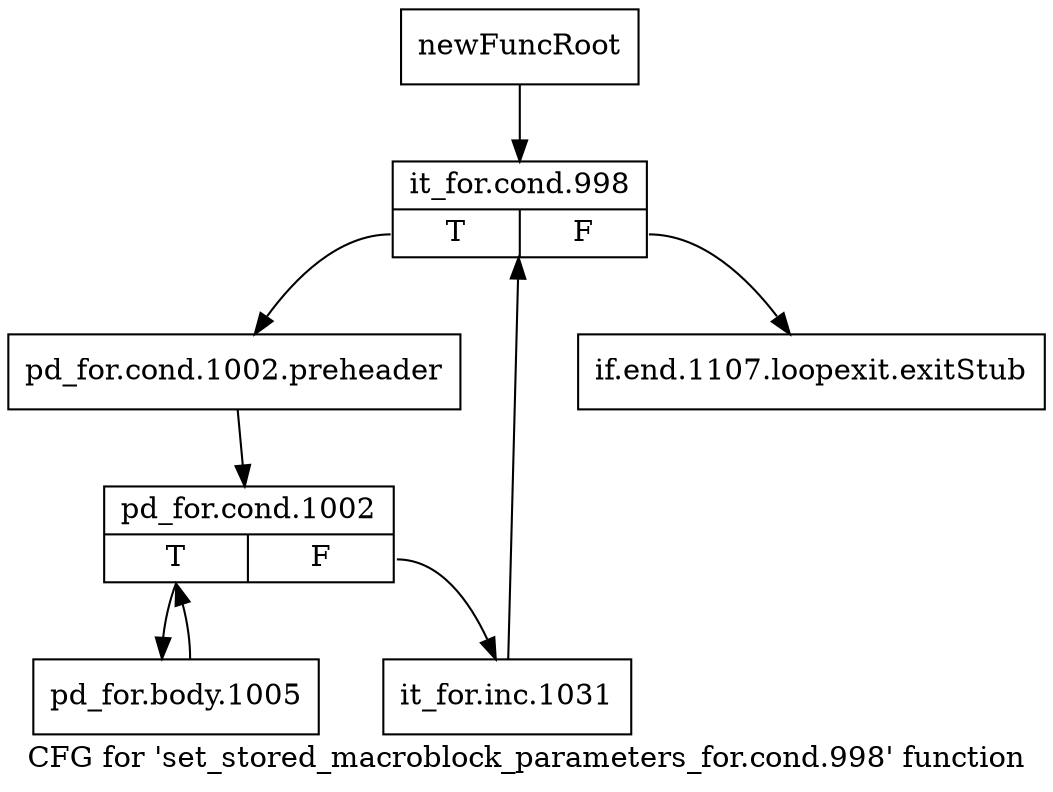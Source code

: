 digraph "CFG for 'set_stored_macroblock_parameters_for.cond.998' function" {
	label="CFG for 'set_stored_macroblock_parameters_for.cond.998' function";

	Node0x2c1fd90 [shape=record,label="{newFuncRoot}"];
	Node0x2c1fd90 -> Node0x2c1fe30;
	Node0x2c1fde0 [shape=record,label="{if.end.1107.loopexit.exitStub}"];
	Node0x2c1fe30 [shape=record,label="{it_for.cond.998|{<s0>T|<s1>F}}"];
	Node0x2c1fe30:s0 -> Node0x2c1fe80;
	Node0x2c1fe30:s1 -> Node0x2c1fde0;
	Node0x2c1fe80 [shape=record,label="{pd_for.cond.1002.preheader}"];
	Node0x2c1fe80 -> Node0x2c1fed0;
	Node0x2c1fed0 [shape=record,label="{pd_for.cond.1002|{<s0>T|<s1>F}}"];
	Node0x2c1fed0:s0 -> Node0x2c1ff70;
	Node0x2c1fed0:s1 -> Node0x2c1ff20;
	Node0x2c1ff20 [shape=record,label="{it_for.inc.1031}"];
	Node0x2c1ff20 -> Node0x2c1fe30;
	Node0x2c1ff70 [shape=record,label="{pd_for.body.1005}"];
	Node0x2c1ff70 -> Node0x2c1fed0;
}
